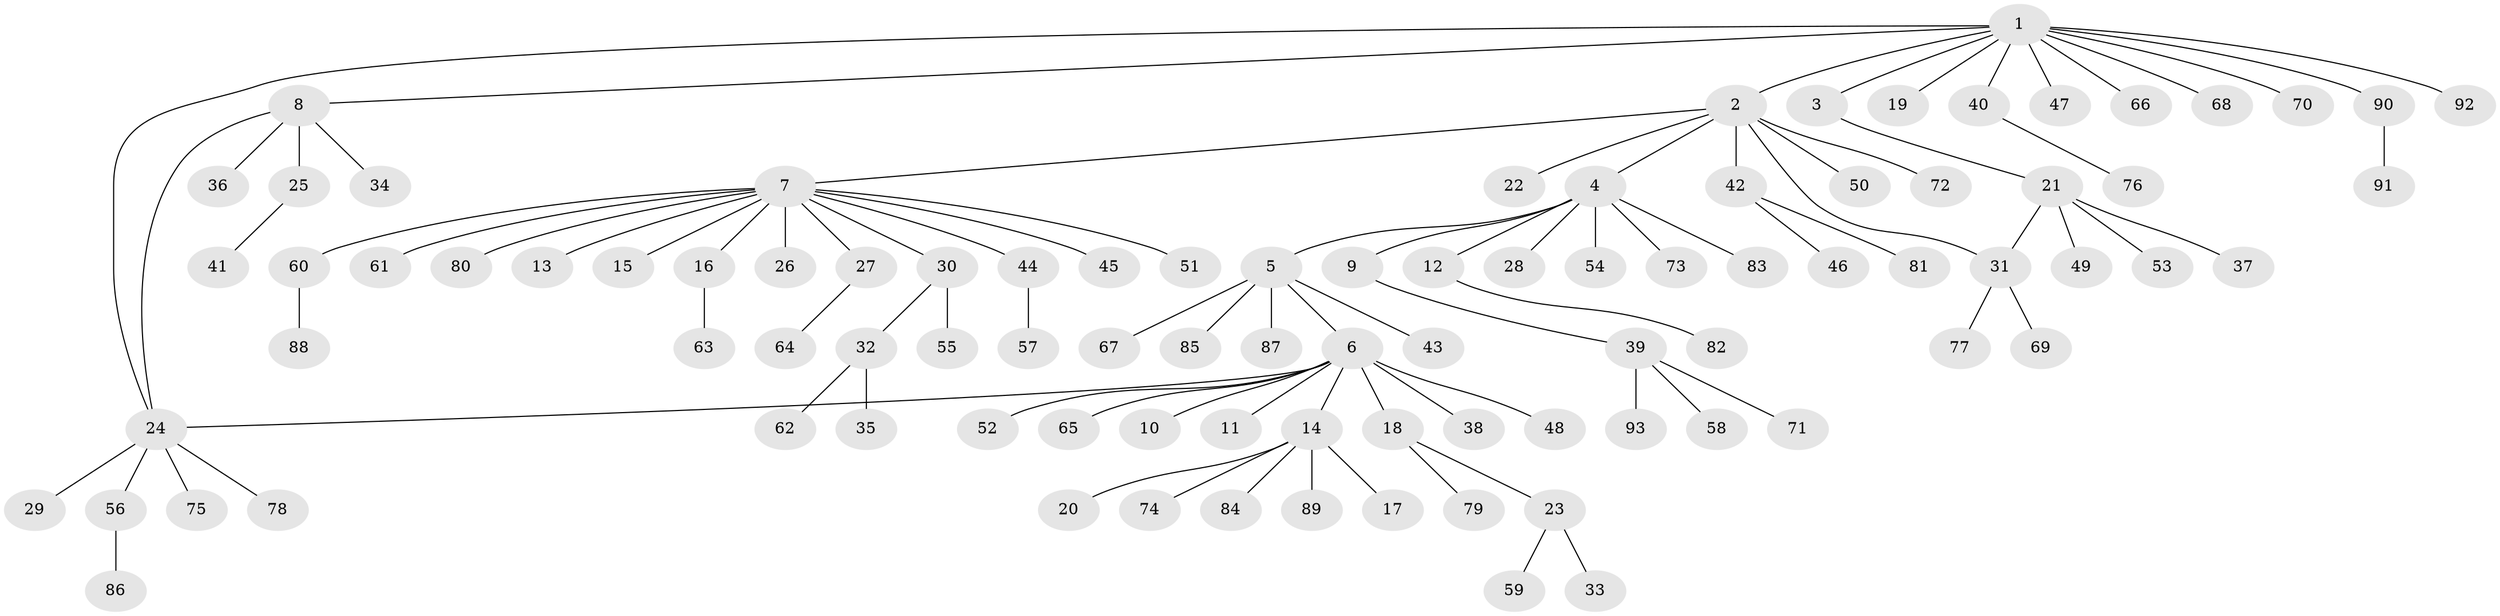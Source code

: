 // coarse degree distribution, {5: 0.03571428571428571, 1: 0.6785714285714286, 3: 0.05357142857142857, 2: 0.125, 8: 0.017857142857142856, 4: 0.017857142857142856, 6: 0.03571428571428571, 11: 0.017857142857142856, 10: 0.017857142857142856}
// Generated by graph-tools (version 1.1) at 2025/36/03/04/25 23:36:44]
// undirected, 93 vertices, 95 edges
graph export_dot {
  node [color=gray90,style=filled];
  1;
  2;
  3;
  4;
  5;
  6;
  7;
  8;
  9;
  10;
  11;
  12;
  13;
  14;
  15;
  16;
  17;
  18;
  19;
  20;
  21;
  22;
  23;
  24;
  25;
  26;
  27;
  28;
  29;
  30;
  31;
  32;
  33;
  34;
  35;
  36;
  37;
  38;
  39;
  40;
  41;
  42;
  43;
  44;
  45;
  46;
  47;
  48;
  49;
  50;
  51;
  52;
  53;
  54;
  55;
  56;
  57;
  58;
  59;
  60;
  61;
  62;
  63;
  64;
  65;
  66;
  67;
  68;
  69;
  70;
  71;
  72;
  73;
  74;
  75;
  76;
  77;
  78;
  79;
  80;
  81;
  82;
  83;
  84;
  85;
  86;
  87;
  88;
  89;
  90;
  91;
  92;
  93;
  1 -- 2;
  1 -- 3;
  1 -- 8;
  1 -- 19;
  1 -- 24;
  1 -- 40;
  1 -- 47;
  1 -- 66;
  1 -- 68;
  1 -- 70;
  1 -- 90;
  1 -- 92;
  2 -- 4;
  2 -- 7;
  2 -- 22;
  2 -- 31;
  2 -- 42;
  2 -- 50;
  2 -- 72;
  3 -- 21;
  4 -- 5;
  4 -- 9;
  4 -- 12;
  4 -- 28;
  4 -- 54;
  4 -- 73;
  4 -- 83;
  5 -- 6;
  5 -- 43;
  5 -- 67;
  5 -- 85;
  5 -- 87;
  6 -- 10;
  6 -- 11;
  6 -- 14;
  6 -- 18;
  6 -- 24;
  6 -- 38;
  6 -- 48;
  6 -- 52;
  6 -- 65;
  7 -- 13;
  7 -- 15;
  7 -- 16;
  7 -- 26;
  7 -- 27;
  7 -- 30;
  7 -- 44;
  7 -- 45;
  7 -- 51;
  7 -- 60;
  7 -- 61;
  7 -- 80;
  8 -- 24;
  8 -- 25;
  8 -- 34;
  8 -- 36;
  9 -- 39;
  12 -- 82;
  14 -- 17;
  14 -- 20;
  14 -- 74;
  14 -- 84;
  14 -- 89;
  16 -- 63;
  18 -- 23;
  18 -- 79;
  21 -- 31;
  21 -- 37;
  21 -- 49;
  21 -- 53;
  23 -- 33;
  23 -- 59;
  24 -- 29;
  24 -- 56;
  24 -- 75;
  24 -- 78;
  25 -- 41;
  27 -- 64;
  30 -- 32;
  30 -- 55;
  31 -- 69;
  31 -- 77;
  32 -- 35;
  32 -- 62;
  39 -- 58;
  39 -- 71;
  39 -- 93;
  40 -- 76;
  42 -- 46;
  42 -- 81;
  44 -- 57;
  56 -- 86;
  60 -- 88;
  90 -- 91;
}
